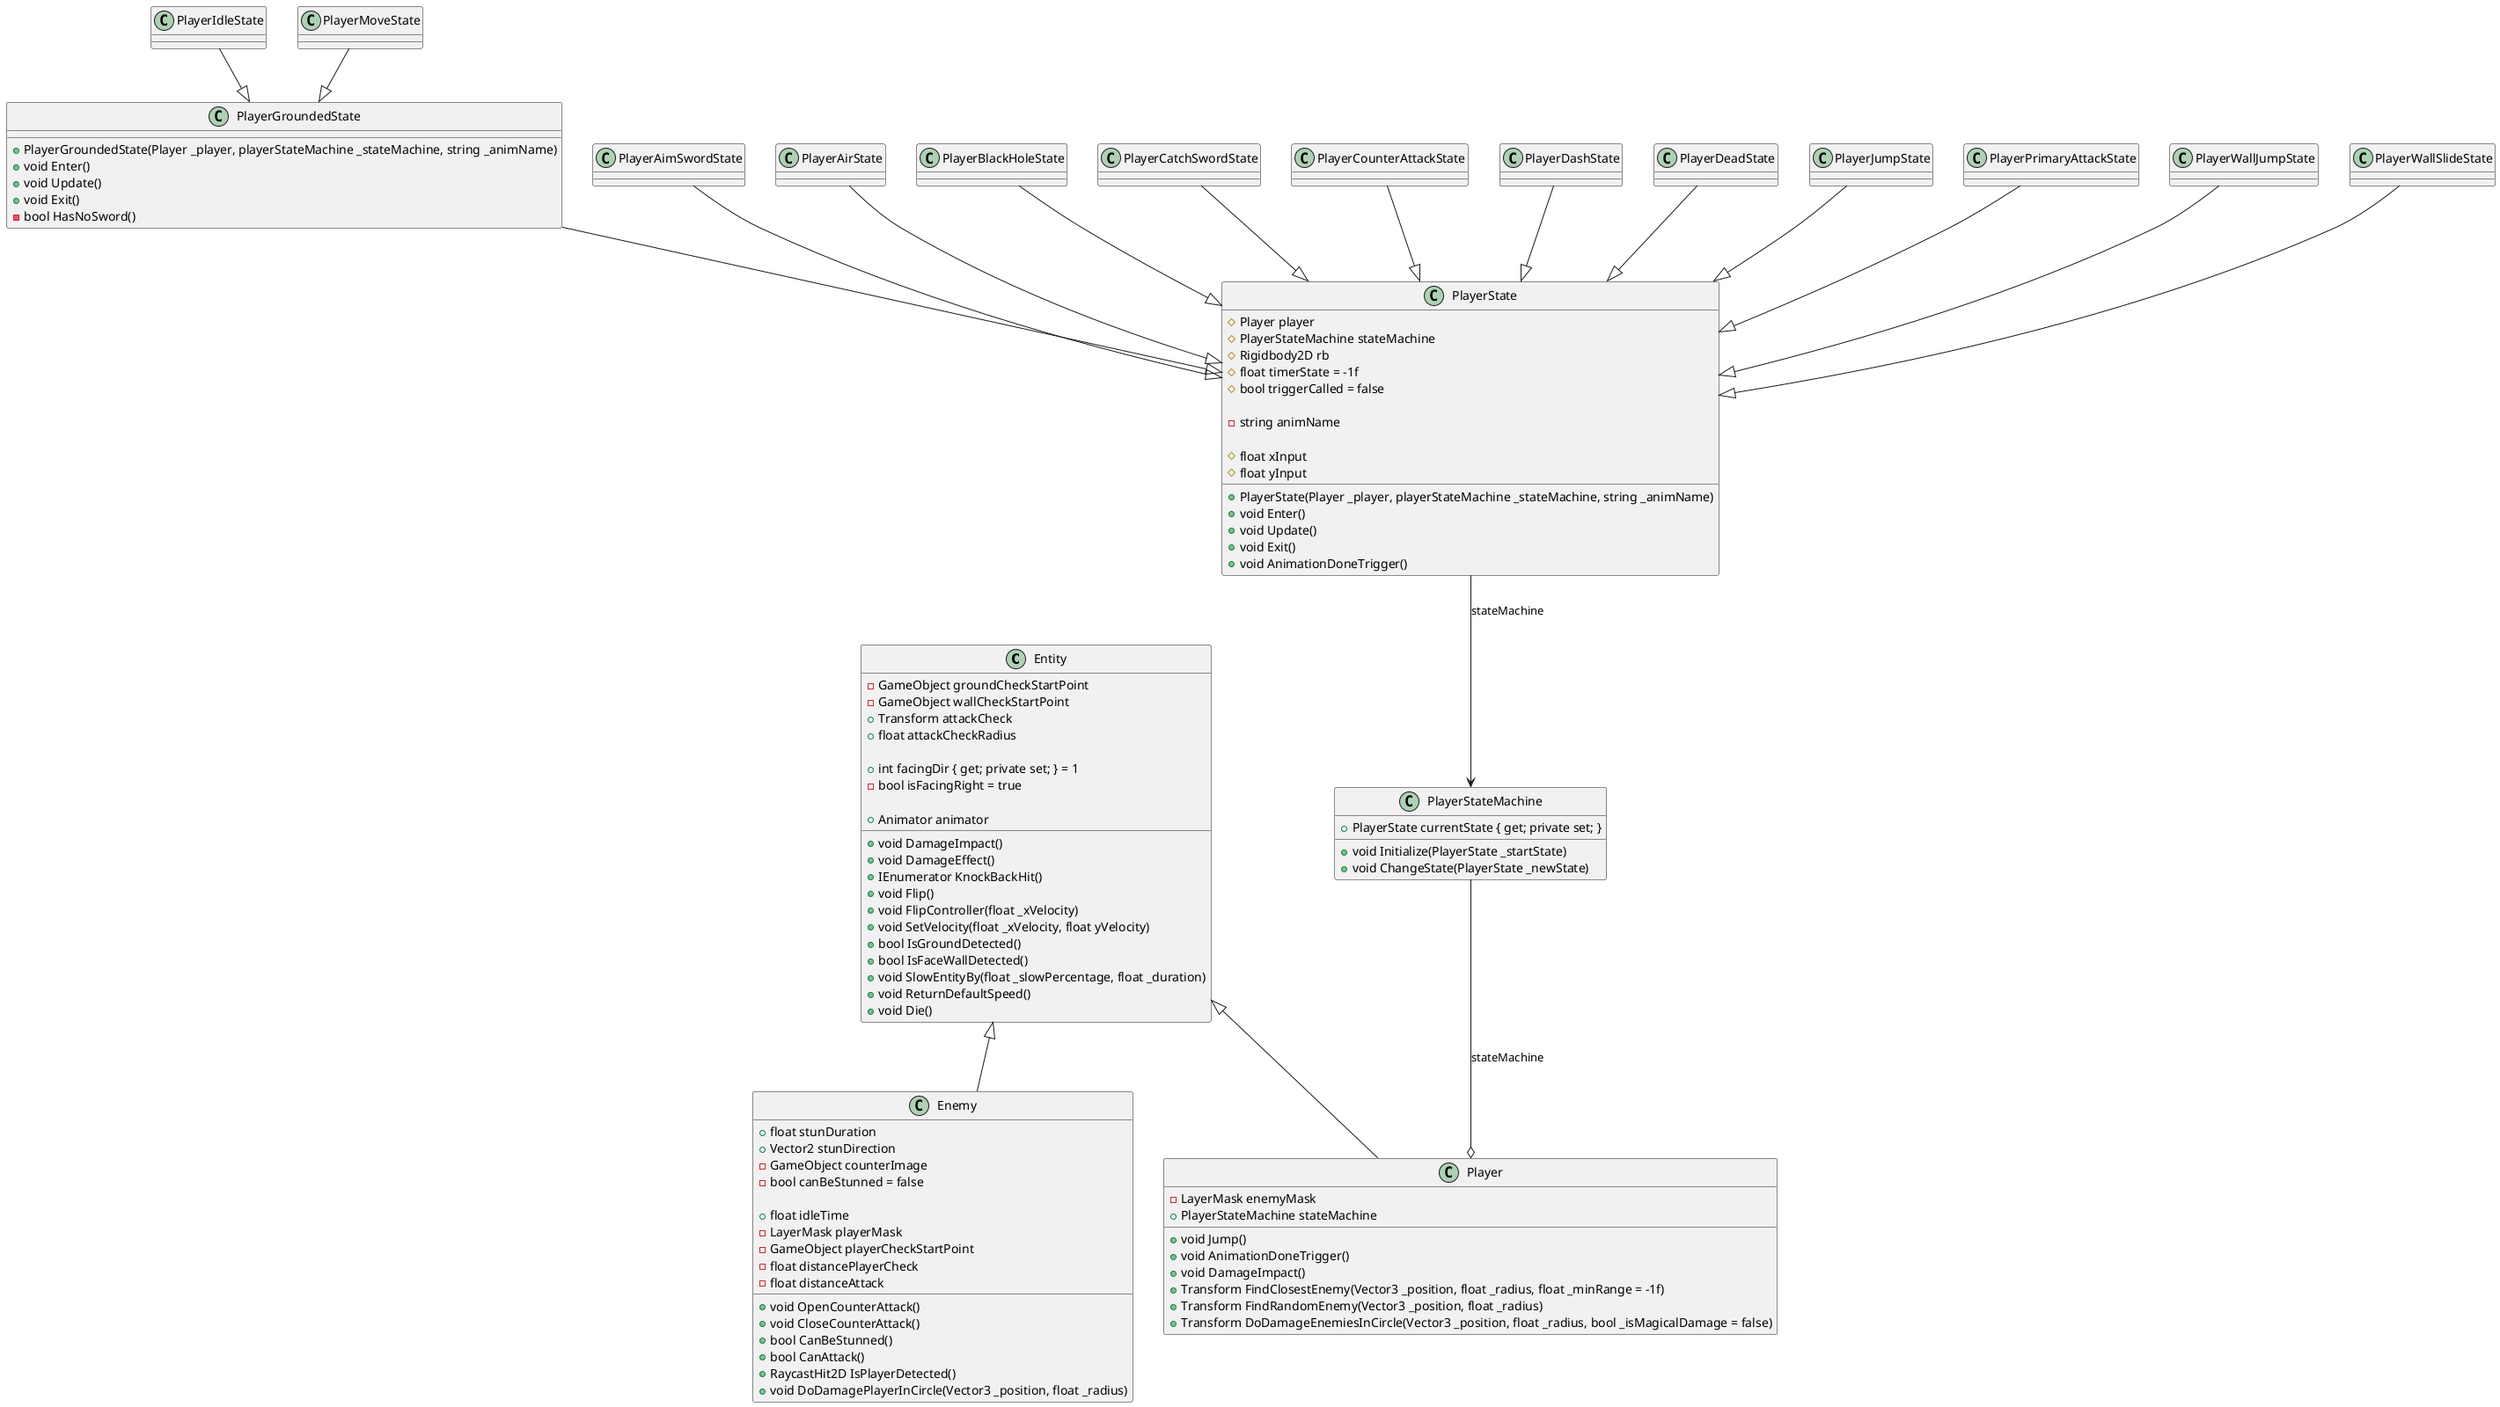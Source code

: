 @startuml
class Entity {
    -GameObject groundCheckStartPoint
    -GameObject wallCheckStartPoint
    +Transform attackCheck
    +float attackCheckRadius

    +int facingDir { get; private set; } = 1
    -bool isFacingRight = true

    +Animator animator
    +void DamageImpact()
    +void DamageEffect()
    +IEnumerator KnockBackHit()
    +void Flip()
    +void FlipController(float _xVelocity)
    +void SetVelocity(float _xVelocity, float yVelocity)
    +bool IsGroundDetected()
    +bool IsFaceWallDetected()
    +void SlowEntityBy(float _slowPercentage, float _duration)
    +void ReturnDefaultSpeed()
    +void Die()
}
class Player {

    -LayerMask enemyMask
    +PlayerStateMachine stateMachine

    +void Jump()
    +void AnimationDoneTrigger()
    +void DamageImpact()
    +Transform FindClosestEnemy(Vector3 _position, float _radius, float _minRange = -1f)
    +Transform FindRandomEnemy(Vector3 _position, float _radius)
    +Transform DoDamageEnemiesInCircle(Vector3 _position, float _radius, bool _isMagicalDamage = false)
}

Entity <|-- Player

PlayerStateMachine --o Player:stateMachine 

class PlayerState {
    #Player player
    #PlayerStateMachine stateMachine
    #Rigidbody2D rb
    #float timerState = -1f
    #bool triggerCalled = false

    -string animName

    #float xInput
    #float yInput

    +PlayerState(Player _player, playerStateMachine _stateMachine, string _animName)
    +void Enter()
    +void Update()
    +void Exit()
    +void AnimationDoneTrigger()
}

class PlayerStateMachine {
    +PlayerState currentState { get; private set; }

    +void Initialize(PlayerState _startState)
    +void ChangeState(PlayerState _newState)
}

PlayerState --> PlayerStateMachine : stateMachine

class PlayerGroundedState {
    +PlayerGroundedState(Player _player, playerStateMachine _stateMachine, string _animName)
    +void Enter()
    +void Update()
    +void Exit()
    -bool HasNoSword()
}

PlayerGroundedState --|> PlayerState

class PlayerIdleState {
}

class PlayerMoveState {
}

PlayerIdleState --|> PlayerGroundedState
PlayerMoveState --|> PlayerGroundedState

class PlayerAimSwordState {
}
class PlayerAirState {
}
class PlayerBlackHoleState {
}
class PlayerCatchSwordState {
}
class PlayerCounterAttackState {
}
class PlayerDashState {
}
class PlayerDeadState {
}
class PlayerJumpState {
}
class PlayerPrimaryAttackState {
}
class PlayerWallJumpState {
}
class PlayerWallSlideState {
}

PlayerAimSwordState --|> PlayerState
PlayerAirState --|> PlayerState
PlayerBlackHoleState --|> PlayerState
PlayerCatchSwordState --|> PlayerState
PlayerCounterAttackState --|> PlayerState
PlayerDashState --|> PlayerState
PlayerDeadState --|> PlayerState
PlayerJumpState --|> PlayerState
PlayerPrimaryAttackState --|> PlayerState
PlayerWallJumpState --|> PlayerState
PlayerWallSlideState --|> PlayerState

class Enemy {
    +float stunDuration
    +Vector2 stunDirection
    -GameObject counterImage
    -bool canBeStunned = false

    +float idleTime
    -LayerMask playerMask
    -GameObject playerCheckStartPoint
    -float distancePlayerCheck
    -float distanceAttack

    +void OpenCounterAttack()
    +void CloseCounterAttack()
    +bool CanBeStunned()
    +bool CanAttack()
    +RaycastHit2D IsPlayerDetected()
    +void DoDamagePlayerInCircle(Vector3 _position, float _radius)
}

Entity <|-- Enemy
@enduml